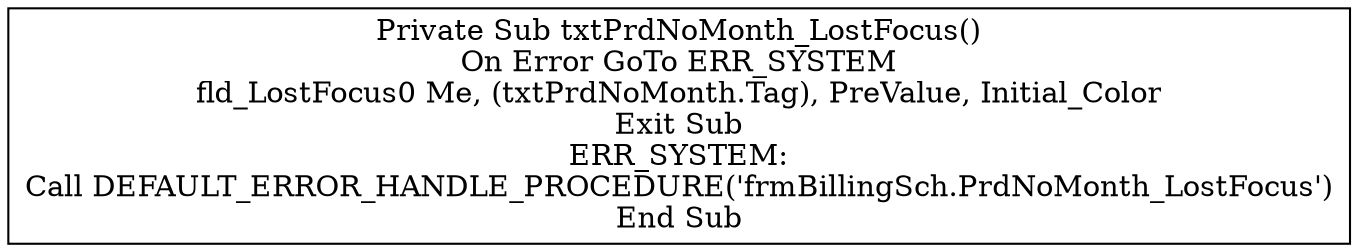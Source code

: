 digraph G{
Node_1 [ label ="Private Sub txtPrdNoMonth_LostFocus()\nOn Error GoTo ERR_SYSTEM\nfld_LostFocus0 Me, (txtPrdNoMonth.Tag), PreValue, Initial_Color\nExit Sub\nERR_SYSTEM:\nCall DEFAULT_ERROR_HANDLE_PROCEDURE('frmBillingSch.PrdNoMonth_LostFocus')\nEnd Sub",shape="box"];
}
